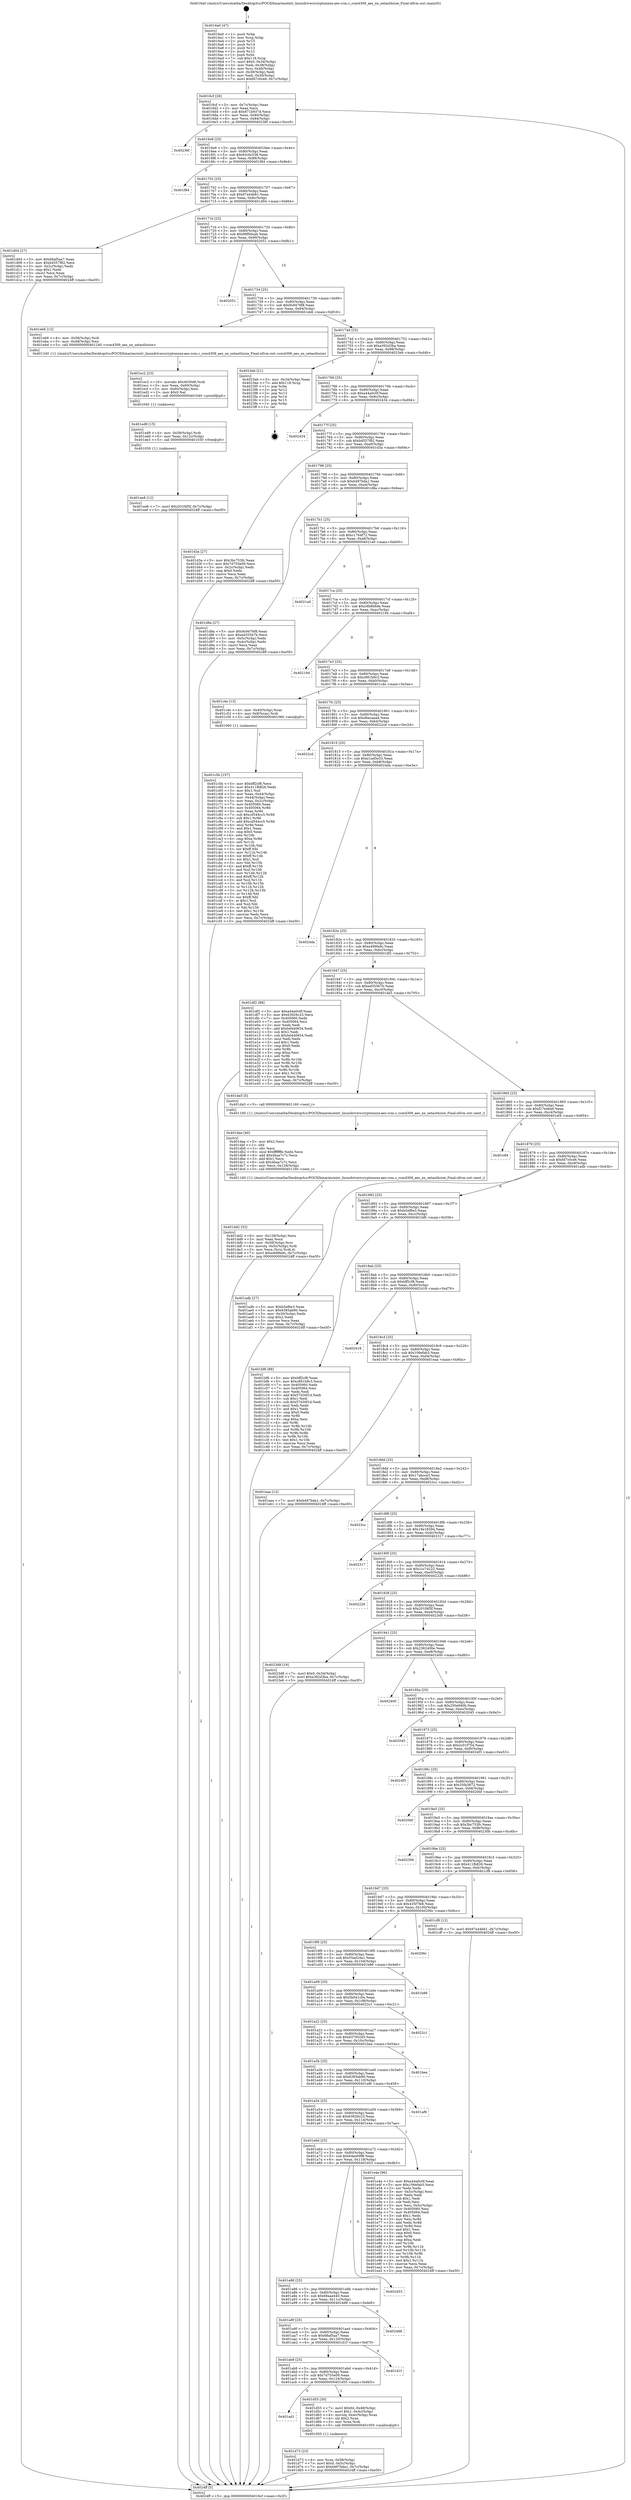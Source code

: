 digraph "0x4016a0" {
  label = "0x4016a0 (/mnt/c/Users/mathe/Desktop/tcc/POCII/binaries/extr_linuxdriverscryptonxnx-aes-ccm.c_ccm4309_aes_nx_setauthsize_Final-ollvm.out::main(0))"
  labelloc = "t"
  node[shape=record]

  Entry [label="",width=0.3,height=0.3,shape=circle,fillcolor=black,style=filled]
  "0x4016cf" [label="{
     0x4016cf [26]\l
     | [instrs]\l
     &nbsp;&nbsp;0x4016cf \<+3\>: mov -0x7c(%rbp),%eax\l
     &nbsp;&nbsp;0x4016d2 \<+2\>: mov %eax,%ecx\l
     &nbsp;&nbsp;0x4016d4 \<+6\>: sub $0x871b937d,%ecx\l
     &nbsp;&nbsp;0x4016da \<+3\>: mov %eax,-0x80(%rbp)\l
     &nbsp;&nbsp;0x4016dd \<+6\>: mov %ecx,-0x84(%rbp)\l
     &nbsp;&nbsp;0x4016e3 \<+6\>: je 000000000040236f \<main+0xccf\>\l
  }"]
  "0x40236f" [label="{
     0x40236f\l
  }", style=dashed]
  "0x4016e9" [label="{
     0x4016e9 [25]\l
     | [instrs]\l
     &nbsp;&nbsp;0x4016e9 \<+5\>: jmp 00000000004016ee \<main+0x4e\>\l
     &nbsp;&nbsp;0x4016ee \<+3\>: mov -0x80(%rbp),%eax\l
     &nbsp;&nbsp;0x4016f1 \<+5\>: sub $0x93c0c538,%eax\l
     &nbsp;&nbsp;0x4016f6 \<+6\>: mov %eax,-0x88(%rbp)\l
     &nbsp;&nbsp;0x4016fc \<+6\>: je 0000000000401f84 \<main+0x8e4\>\l
  }"]
  Exit [label="",width=0.3,height=0.3,shape=circle,fillcolor=black,style=filled,peripheries=2]
  "0x401f84" [label="{
     0x401f84\l
  }", style=dashed]
  "0x401702" [label="{
     0x401702 [25]\l
     | [instrs]\l
     &nbsp;&nbsp;0x401702 \<+5\>: jmp 0000000000401707 \<main+0x67\>\l
     &nbsp;&nbsp;0x401707 \<+3\>: mov -0x80(%rbp),%eax\l
     &nbsp;&nbsp;0x40170a \<+5\>: sub $0x97a44b61,%eax\l
     &nbsp;&nbsp;0x40170f \<+6\>: mov %eax,-0x8c(%rbp)\l
     &nbsp;&nbsp;0x401715 \<+6\>: je 0000000000401d04 \<main+0x664\>\l
  }"]
  "0x401ee8" [label="{
     0x401ee8 [12]\l
     | [instrs]\l
     &nbsp;&nbsp;0x401ee8 \<+7\>: movl $0x201f4f5f,-0x7c(%rbp)\l
     &nbsp;&nbsp;0x401eef \<+5\>: jmp 00000000004024ff \<main+0xe5f\>\l
  }"]
  "0x401d04" [label="{
     0x401d04 [27]\l
     | [instrs]\l
     &nbsp;&nbsp;0x401d04 \<+5\>: mov $0x68af5aa7,%eax\l
     &nbsp;&nbsp;0x401d09 \<+5\>: mov $0xb4557f82,%ecx\l
     &nbsp;&nbsp;0x401d0e \<+3\>: mov -0x2c(%rbp),%edx\l
     &nbsp;&nbsp;0x401d11 \<+3\>: cmp $0x1,%edx\l
     &nbsp;&nbsp;0x401d14 \<+3\>: cmovl %ecx,%eax\l
     &nbsp;&nbsp;0x401d17 \<+3\>: mov %eax,-0x7c(%rbp)\l
     &nbsp;&nbsp;0x401d1a \<+5\>: jmp 00000000004024ff \<main+0xe5f\>\l
  }"]
  "0x40171b" [label="{
     0x40171b [25]\l
     | [instrs]\l
     &nbsp;&nbsp;0x40171b \<+5\>: jmp 0000000000401720 \<main+0x80\>\l
     &nbsp;&nbsp;0x401720 \<+3\>: mov -0x80(%rbp),%eax\l
     &nbsp;&nbsp;0x401723 \<+5\>: sub $0x98f0dcab,%eax\l
     &nbsp;&nbsp;0x401728 \<+6\>: mov %eax,-0x90(%rbp)\l
     &nbsp;&nbsp;0x40172e \<+6\>: je 0000000000402051 \<main+0x9b1\>\l
  }"]
  "0x401ed9" [label="{
     0x401ed9 [15]\l
     | [instrs]\l
     &nbsp;&nbsp;0x401ed9 \<+4\>: mov -0x58(%rbp),%rdi\l
     &nbsp;&nbsp;0x401edd \<+6\>: mov %eax,-0x12c(%rbp)\l
     &nbsp;&nbsp;0x401ee3 \<+5\>: call 0000000000401030 \<free@plt\>\l
     | [calls]\l
     &nbsp;&nbsp;0x401030 \{1\} (unknown)\l
  }"]
  "0x402051" [label="{
     0x402051\l
  }", style=dashed]
  "0x401734" [label="{
     0x401734 [25]\l
     | [instrs]\l
     &nbsp;&nbsp;0x401734 \<+5\>: jmp 0000000000401739 \<main+0x99\>\l
     &nbsp;&nbsp;0x401739 \<+3\>: mov -0x80(%rbp),%eax\l
     &nbsp;&nbsp;0x40173c \<+5\>: sub $0x9c9476f8,%eax\l
     &nbsp;&nbsp;0x401741 \<+6\>: mov %eax,-0x94(%rbp)\l
     &nbsp;&nbsp;0x401747 \<+6\>: je 0000000000401eb6 \<main+0x816\>\l
  }"]
  "0x401ec2" [label="{
     0x401ec2 [23]\l
     | [instrs]\l
     &nbsp;&nbsp;0x401ec2 \<+10\>: movabs $0x4030d6,%rdi\l
     &nbsp;&nbsp;0x401ecc \<+3\>: mov %eax,-0x60(%rbp)\l
     &nbsp;&nbsp;0x401ecf \<+3\>: mov -0x60(%rbp),%esi\l
     &nbsp;&nbsp;0x401ed2 \<+2\>: mov $0x0,%al\l
     &nbsp;&nbsp;0x401ed4 \<+5\>: call 0000000000401040 \<printf@plt\>\l
     | [calls]\l
     &nbsp;&nbsp;0x401040 \{1\} (unknown)\l
  }"]
  "0x401eb6" [label="{
     0x401eb6 [12]\l
     | [instrs]\l
     &nbsp;&nbsp;0x401eb6 \<+4\>: mov -0x58(%rbp),%rdi\l
     &nbsp;&nbsp;0x401eba \<+3\>: mov -0x48(%rbp),%esi\l
     &nbsp;&nbsp;0x401ebd \<+5\>: call 0000000000401240 \<ccm4309_aes_nx_setauthsize\>\l
     | [calls]\l
     &nbsp;&nbsp;0x401240 \{1\} (/mnt/c/Users/mathe/Desktop/tcc/POCII/binaries/extr_linuxdriverscryptonxnx-aes-ccm.c_ccm4309_aes_nx_setauthsize_Final-ollvm.out::ccm4309_aes_nx_setauthsize)\l
  }"]
  "0x40174d" [label="{
     0x40174d [25]\l
     | [instrs]\l
     &nbsp;&nbsp;0x40174d \<+5\>: jmp 0000000000401752 \<main+0xb2\>\l
     &nbsp;&nbsp;0x401752 \<+3\>: mov -0x80(%rbp),%eax\l
     &nbsp;&nbsp;0x401755 \<+5\>: sub $0xa392d3ba,%eax\l
     &nbsp;&nbsp;0x40175a \<+6\>: mov %eax,-0x98(%rbp)\l
     &nbsp;&nbsp;0x401760 \<+6\>: je 00000000004023eb \<main+0xd4b\>\l
  }"]
  "0x401dd2" [label="{
     0x401dd2 [32]\l
     | [instrs]\l
     &nbsp;&nbsp;0x401dd2 \<+6\>: mov -0x128(%rbp),%ecx\l
     &nbsp;&nbsp;0x401dd8 \<+3\>: imul %eax,%ecx\l
     &nbsp;&nbsp;0x401ddb \<+4\>: mov -0x58(%rbp),%rsi\l
     &nbsp;&nbsp;0x401ddf \<+4\>: movslq -0x5c(%rbp),%rdi\l
     &nbsp;&nbsp;0x401de3 \<+3\>: mov %ecx,(%rsi,%rdi,4)\l
     &nbsp;&nbsp;0x401de6 \<+7\>: movl $0xe499fa9c,-0x7c(%rbp)\l
     &nbsp;&nbsp;0x401ded \<+5\>: jmp 00000000004024ff \<main+0xe5f\>\l
  }"]
  "0x4023eb" [label="{
     0x4023eb [21]\l
     | [instrs]\l
     &nbsp;&nbsp;0x4023eb \<+3\>: mov -0x34(%rbp),%eax\l
     &nbsp;&nbsp;0x4023ee \<+7\>: add $0x118,%rsp\l
     &nbsp;&nbsp;0x4023f5 \<+1\>: pop %rbx\l
     &nbsp;&nbsp;0x4023f6 \<+2\>: pop %r12\l
     &nbsp;&nbsp;0x4023f8 \<+2\>: pop %r13\l
     &nbsp;&nbsp;0x4023fa \<+2\>: pop %r14\l
     &nbsp;&nbsp;0x4023fc \<+2\>: pop %r15\l
     &nbsp;&nbsp;0x4023fe \<+1\>: pop %rbp\l
     &nbsp;&nbsp;0x4023ff \<+1\>: ret\l
  }"]
  "0x401766" [label="{
     0x401766 [25]\l
     | [instrs]\l
     &nbsp;&nbsp;0x401766 \<+5\>: jmp 000000000040176b \<main+0xcb\>\l
     &nbsp;&nbsp;0x40176b \<+3\>: mov -0x80(%rbp),%eax\l
     &nbsp;&nbsp;0x40176e \<+5\>: sub $0xa44a0c0f,%eax\l
     &nbsp;&nbsp;0x401773 \<+6\>: mov %eax,-0x9c(%rbp)\l
     &nbsp;&nbsp;0x401779 \<+6\>: je 0000000000402434 \<main+0xd94\>\l
  }"]
  "0x401daa" [label="{
     0x401daa [40]\l
     | [instrs]\l
     &nbsp;&nbsp;0x401daa \<+5\>: mov $0x2,%ecx\l
     &nbsp;&nbsp;0x401daf \<+1\>: cltd\l
     &nbsp;&nbsp;0x401db0 \<+2\>: idiv %ecx\l
     &nbsp;&nbsp;0x401db2 \<+6\>: imul $0xfffffffe,%edx,%ecx\l
     &nbsp;&nbsp;0x401db8 \<+6\>: add $0x4baa7c7c,%ecx\l
     &nbsp;&nbsp;0x401dbe \<+3\>: add $0x1,%ecx\l
     &nbsp;&nbsp;0x401dc1 \<+6\>: sub $0x4baa7c7c,%ecx\l
     &nbsp;&nbsp;0x401dc7 \<+6\>: mov %ecx,-0x128(%rbp)\l
     &nbsp;&nbsp;0x401dcd \<+5\>: call 0000000000401160 \<next_i\>\l
     | [calls]\l
     &nbsp;&nbsp;0x401160 \{1\} (/mnt/c/Users/mathe/Desktop/tcc/POCII/binaries/extr_linuxdriverscryptonxnx-aes-ccm.c_ccm4309_aes_nx_setauthsize_Final-ollvm.out::next_i)\l
  }"]
  "0x402434" [label="{
     0x402434\l
  }", style=dashed]
  "0x40177f" [label="{
     0x40177f [25]\l
     | [instrs]\l
     &nbsp;&nbsp;0x40177f \<+5\>: jmp 0000000000401784 \<main+0xe4\>\l
     &nbsp;&nbsp;0x401784 \<+3\>: mov -0x80(%rbp),%eax\l
     &nbsp;&nbsp;0x401787 \<+5\>: sub $0xb4557f82,%eax\l
     &nbsp;&nbsp;0x40178c \<+6\>: mov %eax,-0xa0(%rbp)\l
     &nbsp;&nbsp;0x401792 \<+6\>: je 0000000000401d3a \<main+0x69a\>\l
  }"]
  "0x401d73" [label="{
     0x401d73 [23]\l
     | [instrs]\l
     &nbsp;&nbsp;0x401d73 \<+4\>: mov %rax,-0x58(%rbp)\l
     &nbsp;&nbsp;0x401d77 \<+7\>: movl $0x0,-0x5c(%rbp)\l
     &nbsp;&nbsp;0x401d7e \<+7\>: movl $0xb497bda1,-0x7c(%rbp)\l
     &nbsp;&nbsp;0x401d85 \<+5\>: jmp 00000000004024ff \<main+0xe5f\>\l
  }"]
  "0x401d3a" [label="{
     0x401d3a [27]\l
     | [instrs]\l
     &nbsp;&nbsp;0x401d3a \<+5\>: mov $0x3bc753fc,%eax\l
     &nbsp;&nbsp;0x401d3f \<+5\>: mov $0x7d755e09,%ecx\l
     &nbsp;&nbsp;0x401d44 \<+3\>: mov -0x2c(%rbp),%edx\l
     &nbsp;&nbsp;0x401d47 \<+3\>: cmp $0x0,%edx\l
     &nbsp;&nbsp;0x401d4a \<+3\>: cmove %ecx,%eax\l
     &nbsp;&nbsp;0x401d4d \<+3\>: mov %eax,-0x7c(%rbp)\l
     &nbsp;&nbsp;0x401d50 \<+5\>: jmp 00000000004024ff \<main+0xe5f\>\l
  }"]
  "0x401798" [label="{
     0x401798 [25]\l
     | [instrs]\l
     &nbsp;&nbsp;0x401798 \<+5\>: jmp 000000000040179d \<main+0xfd\>\l
     &nbsp;&nbsp;0x40179d \<+3\>: mov -0x80(%rbp),%eax\l
     &nbsp;&nbsp;0x4017a0 \<+5\>: sub $0xb497bda1,%eax\l
     &nbsp;&nbsp;0x4017a5 \<+6\>: mov %eax,-0xa4(%rbp)\l
     &nbsp;&nbsp;0x4017ab \<+6\>: je 0000000000401d8a \<main+0x6ea\>\l
  }"]
  "0x401ad1" [label="{
     0x401ad1\l
  }", style=dashed]
  "0x401d8a" [label="{
     0x401d8a [27]\l
     | [instrs]\l
     &nbsp;&nbsp;0x401d8a \<+5\>: mov $0x9c9476f8,%eax\l
     &nbsp;&nbsp;0x401d8f \<+5\>: mov $0xed355b7b,%ecx\l
     &nbsp;&nbsp;0x401d94 \<+3\>: mov -0x5c(%rbp),%edx\l
     &nbsp;&nbsp;0x401d97 \<+3\>: cmp -0x4c(%rbp),%edx\l
     &nbsp;&nbsp;0x401d9a \<+3\>: cmovl %ecx,%eax\l
     &nbsp;&nbsp;0x401d9d \<+3\>: mov %eax,-0x7c(%rbp)\l
     &nbsp;&nbsp;0x401da0 \<+5\>: jmp 00000000004024ff \<main+0xe5f\>\l
  }"]
  "0x4017b1" [label="{
     0x4017b1 [25]\l
     | [instrs]\l
     &nbsp;&nbsp;0x4017b1 \<+5\>: jmp 00000000004017b6 \<main+0x116\>\l
     &nbsp;&nbsp;0x4017b6 \<+3\>: mov -0x80(%rbp),%eax\l
     &nbsp;&nbsp;0x4017b9 \<+5\>: sub $0xc1764f72,%eax\l
     &nbsp;&nbsp;0x4017be \<+6\>: mov %eax,-0xa8(%rbp)\l
     &nbsp;&nbsp;0x4017c4 \<+6\>: je 00000000004021a0 \<main+0xb00\>\l
  }"]
  "0x401d55" [label="{
     0x401d55 [30]\l
     | [instrs]\l
     &nbsp;&nbsp;0x401d55 \<+7\>: movl $0x64,-0x48(%rbp)\l
     &nbsp;&nbsp;0x401d5c \<+7\>: movl $0x1,-0x4c(%rbp)\l
     &nbsp;&nbsp;0x401d63 \<+4\>: movslq -0x4c(%rbp),%rax\l
     &nbsp;&nbsp;0x401d67 \<+4\>: shl $0x2,%rax\l
     &nbsp;&nbsp;0x401d6b \<+3\>: mov %rax,%rdi\l
     &nbsp;&nbsp;0x401d6e \<+5\>: call 0000000000401050 \<malloc@plt\>\l
     | [calls]\l
     &nbsp;&nbsp;0x401050 \{1\} (unknown)\l
  }"]
  "0x4021a0" [label="{
     0x4021a0\l
  }", style=dashed]
  "0x4017ca" [label="{
     0x4017ca [25]\l
     | [instrs]\l
     &nbsp;&nbsp;0x4017ca \<+5\>: jmp 00000000004017cf \<main+0x12f\>\l
     &nbsp;&nbsp;0x4017cf \<+3\>: mov -0x80(%rbp),%eax\l
     &nbsp;&nbsp;0x4017d2 \<+5\>: sub $0xc6b8b6de,%eax\l
     &nbsp;&nbsp;0x4017d7 \<+6\>: mov %eax,-0xac(%rbp)\l
     &nbsp;&nbsp;0x4017dd \<+6\>: je 0000000000402194 \<main+0xaf4\>\l
  }"]
  "0x401ab8" [label="{
     0x401ab8 [25]\l
     | [instrs]\l
     &nbsp;&nbsp;0x401ab8 \<+5\>: jmp 0000000000401abd \<main+0x41d\>\l
     &nbsp;&nbsp;0x401abd \<+3\>: mov -0x80(%rbp),%eax\l
     &nbsp;&nbsp;0x401ac0 \<+5\>: sub $0x7d755e09,%eax\l
     &nbsp;&nbsp;0x401ac5 \<+6\>: mov %eax,-0x124(%rbp)\l
     &nbsp;&nbsp;0x401acb \<+6\>: je 0000000000401d55 \<main+0x6b5\>\l
  }"]
  "0x402194" [label="{
     0x402194\l
  }", style=dashed]
  "0x4017e3" [label="{
     0x4017e3 [25]\l
     | [instrs]\l
     &nbsp;&nbsp;0x4017e3 \<+5\>: jmp 00000000004017e8 \<main+0x148\>\l
     &nbsp;&nbsp;0x4017e8 \<+3\>: mov -0x80(%rbp),%eax\l
     &nbsp;&nbsp;0x4017eb \<+5\>: sub $0xc891b9c3,%eax\l
     &nbsp;&nbsp;0x4017f0 \<+6\>: mov %eax,-0xb0(%rbp)\l
     &nbsp;&nbsp;0x4017f6 \<+6\>: je 0000000000401c4e \<main+0x5ae\>\l
  }"]
  "0x401d1f" [label="{
     0x401d1f\l
  }", style=dashed]
  "0x401c4e" [label="{
     0x401c4e [13]\l
     | [instrs]\l
     &nbsp;&nbsp;0x401c4e \<+4\>: mov -0x40(%rbp),%rax\l
     &nbsp;&nbsp;0x401c52 \<+4\>: mov 0x8(%rax),%rdi\l
     &nbsp;&nbsp;0x401c56 \<+5\>: call 0000000000401060 \<atoi@plt\>\l
     | [calls]\l
     &nbsp;&nbsp;0x401060 \{1\} (unknown)\l
  }"]
  "0x4017fc" [label="{
     0x4017fc [25]\l
     | [instrs]\l
     &nbsp;&nbsp;0x4017fc \<+5\>: jmp 0000000000401801 \<main+0x161\>\l
     &nbsp;&nbsp;0x401801 \<+3\>: mov -0x80(%rbp),%eax\l
     &nbsp;&nbsp;0x401804 \<+5\>: sub $0xdbecaaad,%eax\l
     &nbsp;&nbsp;0x401809 \<+6\>: mov %eax,-0xb4(%rbp)\l
     &nbsp;&nbsp;0x40180f \<+6\>: je 00000000004022cd \<main+0xc2d\>\l
  }"]
  "0x401a9f" [label="{
     0x401a9f [25]\l
     | [instrs]\l
     &nbsp;&nbsp;0x401a9f \<+5\>: jmp 0000000000401aa4 \<main+0x404\>\l
     &nbsp;&nbsp;0x401aa4 \<+3\>: mov -0x80(%rbp),%eax\l
     &nbsp;&nbsp;0x401aa7 \<+5\>: sub $0x68af5aa7,%eax\l
     &nbsp;&nbsp;0x401aac \<+6\>: mov %eax,-0x120(%rbp)\l
     &nbsp;&nbsp;0x401ab2 \<+6\>: je 0000000000401d1f \<main+0x67f\>\l
  }"]
  "0x4022cd" [label="{
     0x4022cd\l
  }", style=dashed]
  "0x401815" [label="{
     0x401815 [25]\l
     | [instrs]\l
     &nbsp;&nbsp;0x401815 \<+5\>: jmp 000000000040181a \<main+0x17a\>\l
     &nbsp;&nbsp;0x40181a \<+3\>: mov -0x80(%rbp),%eax\l
     &nbsp;&nbsp;0x40181d \<+5\>: sub $0xe1ad5e33,%eax\l
     &nbsp;&nbsp;0x401822 \<+6\>: mov %eax,-0xb8(%rbp)\l
     &nbsp;&nbsp;0x401828 \<+6\>: je 00000000004024da \<main+0xe3a\>\l
  }"]
  "0x402488" [label="{
     0x402488\l
  }", style=dashed]
  "0x4024da" [label="{
     0x4024da\l
  }", style=dashed]
  "0x40182e" [label="{
     0x40182e [25]\l
     | [instrs]\l
     &nbsp;&nbsp;0x40182e \<+5\>: jmp 0000000000401833 \<main+0x193\>\l
     &nbsp;&nbsp;0x401833 \<+3\>: mov -0x80(%rbp),%eax\l
     &nbsp;&nbsp;0x401836 \<+5\>: sub $0xe499fa9c,%eax\l
     &nbsp;&nbsp;0x40183b \<+6\>: mov %eax,-0xbc(%rbp)\l
     &nbsp;&nbsp;0x401841 \<+6\>: je 0000000000401df2 \<main+0x752\>\l
  }"]
  "0x401a86" [label="{
     0x401a86 [25]\l
     | [instrs]\l
     &nbsp;&nbsp;0x401a86 \<+5\>: jmp 0000000000401a8b \<main+0x3eb\>\l
     &nbsp;&nbsp;0x401a8b \<+3\>: mov -0x80(%rbp),%eax\l
     &nbsp;&nbsp;0x401a8e \<+5\>: sub $0x68aae440,%eax\l
     &nbsp;&nbsp;0x401a93 \<+6\>: mov %eax,-0x11c(%rbp)\l
     &nbsp;&nbsp;0x401a99 \<+6\>: je 0000000000402488 \<main+0xde8\>\l
  }"]
  "0x401df2" [label="{
     0x401df2 [88]\l
     | [instrs]\l
     &nbsp;&nbsp;0x401df2 \<+5\>: mov $0xa44a0c0f,%eax\l
     &nbsp;&nbsp;0x401df7 \<+5\>: mov $0x63926c23,%ecx\l
     &nbsp;&nbsp;0x401dfc \<+7\>: mov 0x405060,%edx\l
     &nbsp;&nbsp;0x401e03 \<+7\>: mov 0x405064,%esi\l
     &nbsp;&nbsp;0x401e0a \<+2\>: mov %edx,%edi\l
     &nbsp;&nbsp;0x401e0c \<+6\>: add $0xbd440654,%edi\l
     &nbsp;&nbsp;0x401e12 \<+3\>: sub $0x1,%edi\l
     &nbsp;&nbsp;0x401e15 \<+6\>: sub $0xbd440654,%edi\l
     &nbsp;&nbsp;0x401e1b \<+3\>: imul %edi,%edx\l
     &nbsp;&nbsp;0x401e1e \<+3\>: and $0x1,%edx\l
     &nbsp;&nbsp;0x401e21 \<+3\>: cmp $0x0,%edx\l
     &nbsp;&nbsp;0x401e24 \<+4\>: sete %r8b\l
     &nbsp;&nbsp;0x401e28 \<+3\>: cmp $0xa,%esi\l
     &nbsp;&nbsp;0x401e2b \<+4\>: setl %r9b\l
     &nbsp;&nbsp;0x401e2f \<+3\>: mov %r8b,%r10b\l
     &nbsp;&nbsp;0x401e32 \<+3\>: and %r9b,%r10b\l
     &nbsp;&nbsp;0x401e35 \<+3\>: xor %r9b,%r8b\l
     &nbsp;&nbsp;0x401e38 \<+3\>: or %r8b,%r10b\l
     &nbsp;&nbsp;0x401e3b \<+4\>: test $0x1,%r10b\l
     &nbsp;&nbsp;0x401e3f \<+3\>: cmovne %ecx,%eax\l
     &nbsp;&nbsp;0x401e42 \<+3\>: mov %eax,-0x7c(%rbp)\l
     &nbsp;&nbsp;0x401e45 \<+5\>: jmp 00000000004024ff \<main+0xe5f\>\l
  }"]
  "0x401847" [label="{
     0x401847 [25]\l
     | [instrs]\l
     &nbsp;&nbsp;0x401847 \<+5\>: jmp 000000000040184c \<main+0x1ac\>\l
     &nbsp;&nbsp;0x40184c \<+3\>: mov -0x80(%rbp),%eax\l
     &nbsp;&nbsp;0x40184f \<+5\>: sub $0xed355b7b,%eax\l
     &nbsp;&nbsp;0x401854 \<+6\>: mov %eax,-0xc0(%rbp)\l
     &nbsp;&nbsp;0x40185a \<+6\>: je 0000000000401da5 \<main+0x705\>\l
  }"]
  "0x402453" [label="{
     0x402453\l
  }", style=dashed]
  "0x401da5" [label="{
     0x401da5 [5]\l
     | [instrs]\l
     &nbsp;&nbsp;0x401da5 \<+5\>: call 0000000000401160 \<next_i\>\l
     | [calls]\l
     &nbsp;&nbsp;0x401160 \{1\} (/mnt/c/Users/mathe/Desktop/tcc/POCII/binaries/extr_linuxdriverscryptonxnx-aes-ccm.c_ccm4309_aes_nx_setauthsize_Final-ollvm.out::next_i)\l
  }"]
  "0x401860" [label="{
     0x401860 [25]\l
     | [instrs]\l
     &nbsp;&nbsp;0x401860 \<+5\>: jmp 0000000000401865 \<main+0x1c5\>\l
     &nbsp;&nbsp;0x401865 \<+3\>: mov -0x80(%rbp),%eax\l
     &nbsp;&nbsp;0x401868 \<+5\>: sub $0xf27e46a9,%eax\l
     &nbsp;&nbsp;0x40186d \<+6\>: mov %eax,-0xc4(%rbp)\l
     &nbsp;&nbsp;0x401873 \<+6\>: je 0000000000401ef4 \<main+0x854\>\l
  }"]
  "0x401a6d" [label="{
     0x401a6d [25]\l
     | [instrs]\l
     &nbsp;&nbsp;0x401a6d \<+5\>: jmp 0000000000401a72 \<main+0x3d2\>\l
     &nbsp;&nbsp;0x401a72 \<+3\>: mov -0x80(%rbp),%eax\l
     &nbsp;&nbsp;0x401a75 \<+5\>: sub $0x64ee09f8,%eax\l
     &nbsp;&nbsp;0x401a7a \<+6\>: mov %eax,-0x118(%rbp)\l
     &nbsp;&nbsp;0x401a80 \<+6\>: je 0000000000402453 \<main+0xdb3\>\l
  }"]
  "0x401ef4" [label="{
     0x401ef4\l
  }", style=dashed]
  "0x401879" [label="{
     0x401879 [25]\l
     | [instrs]\l
     &nbsp;&nbsp;0x401879 \<+5\>: jmp 000000000040187e \<main+0x1de\>\l
     &nbsp;&nbsp;0x40187e \<+3\>: mov -0x80(%rbp),%eax\l
     &nbsp;&nbsp;0x401881 \<+5\>: sub $0xfd7c0ce6,%eax\l
     &nbsp;&nbsp;0x401886 \<+6\>: mov %eax,-0xc8(%rbp)\l
     &nbsp;&nbsp;0x40188c \<+6\>: je 0000000000401adb \<main+0x43b\>\l
  }"]
  "0x401e4a" [label="{
     0x401e4a [96]\l
     | [instrs]\l
     &nbsp;&nbsp;0x401e4a \<+5\>: mov $0xa44a0c0f,%eax\l
     &nbsp;&nbsp;0x401e4f \<+5\>: mov $0x106efab3,%ecx\l
     &nbsp;&nbsp;0x401e54 \<+2\>: xor %edx,%edx\l
     &nbsp;&nbsp;0x401e56 \<+3\>: mov -0x5c(%rbp),%esi\l
     &nbsp;&nbsp;0x401e59 \<+2\>: mov %edx,%edi\l
     &nbsp;&nbsp;0x401e5b \<+3\>: sub $0x1,%edi\l
     &nbsp;&nbsp;0x401e5e \<+2\>: sub %edi,%esi\l
     &nbsp;&nbsp;0x401e60 \<+3\>: mov %esi,-0x5c(%rbp)\l
     &nbsp;&nbsp;0x401e63 \<+7\>: mov 0x405060,%esi\l
     &nbsp;&nbsp;0x401e6a \<+7\>: mov 0x405064,%edi\l
     &nbsp;&nbsp;0x401e71 \<+3\>: sub $0x1,%edx\l
     &nbsp;&nbsp;0x401e74 \<+3\>: mov %esi,%r8d\l
     &nbsp;&nbsp;0x401e77 \<+3\>: add %edx,%r8d\l
     &nbsp;&nbsp;0x401e7a \<+4\>: imul %r8d,%esi\l
     &nbsp;&nbsp;0x401e7e \<+3\>: and $0x1,%esi\l
     &nbsp;&nbsp;0x401e81 \<+3\>: cmp $0x0,%esi\l
     &nbsp;&nbsp;0x401e84 \<+4\>: sete %r9b\l
     &nbsp;&nbsp;0x401e88 \<+3\>: cmp $0xa,%edi\l
     &nbsp;&nbsp;0x401e8b \<+4\>: setl %r10b\l
     &nbsp;&nbsp;0x401e8f \<+3\>: mov %r9b,%r11b\l
     &nbsp;&nbsp;0x401e92 \<+3\>: and %r10b,%r11b\l
     &nbsp;&nbsp;0x401e95 \<+3\>: xor %r10b,%r9b\l
     &nbsp;&nbsp;0x401e98 \<+3\>: or %r9b,%r11b\l
     &nbsp;&nbsp;0x401e9b \<+4\>: test $0x1,%r11b\l
     &nbsp;&nbsp;0x401e9f \<+3\>: cmovne %ecx,%eax\l
     &nbsp;&nbsp;0x401ea2 \<+3\>: mov %eax,-0x7c(%rbp)\l
     &nbsp;&nbsp;0x401ea5 \<+5\>: jmp 00000000004024ff \<main+0xe5f\>\l
  }"]
  "0x401adb" [label="{
     0x401adb [27]\l
     | [instrs]\l
     &nbsp;&nbsp;0x401adb \<+5\>: mov $0xb5ef6e3,%eax\l
     &nbsp;&nbsp;0x401ae0 \<+5\>: mov $0x6385ab90,%ecx\l
     &nbsp;&nbsp;0x401ae5 \<+3\>: mov -0x30(%rbp),%edx\l
     &nbsp;&nbsp;0x401ae8 \<+3\>: cmp $0x2,%edx\l
     &nbsp;&nbsp;0x401aeb \<+3\>: cmovne %ecx,%eax\l
     &nbsp;&nbsp;0x401aee \<+3\>: mov %eax,-0x7c(%rbp)\l
     &nbsp;&nbsp;0x401af1 \<+5\>: jmp 00000000004024ff \<main+0xe5f\>\l
  }"]
  "0x401892" [label="{
     0x401892 [25]\l
     | [instrs]\l
     &nbsp;&nbsp;0x401892 \<+5\>: jmp 0000000000401897 \<main+0x1f7\>\l
     &nbsp;&nbsp;0x401897 \<+3\>: mov -0x80(%rbp),%eax\l
     &nbsp;&nbsp;0x40189a \<+5\>: sub $0xb5ef6e3,%eax\l
     &nbsp;&nbsp;0x40189f \<+6\>: mov %eax,-0xcc(%rbp)\l
     &nbsp;&nbsp;0x4018a5 \<+6\>: je 0000000000401bf6 \<main+0x556\>\l
  }"]
  "0x4024ff" [label="{
     0x4024ff [5]\l
     | [instrs]\l
     &nbsp;&nbsp;0x4024ff \<+5\>: jmp 00000000004016cf \<main+0x2f\>\l
  }"]
  "0x4016a0" [label="{
     0x4016a0 [47]\l
     | [instrs]\l
     &nbsp;&nbsp;0x4016a0 \<+1\>: push %rbp\l
     &nbsp;&nbsp;0x4016a1 \<+3\>: mov %rsp,%rbp\l
     &nbsp;&nbsp;0x4016a4 \<+2\>: push %r15\l
     &nbsp;&nbsp;0x4016a6 \<+2\>: push %r14\l
     &nbsp;&nbsp;0x4016a8 \<+2\>: push %r13\l
     &nbsp;&nbsp;0x4016aa \<+2\>: push %r12\l
     &nbsp;&nbsp;0x4016ac \<+1\>: push %rbx\l
     &nbsp;&nbsp;0x4016ad \<+7\>: sub $0x118,%rsp\l
     &nbsp;&nbsp;0x4016b4 \<+7\>: movl $0x0,-0x34(%rbp)\l
     &nbsp;&nbsp;0x4016bb \<+3\>: mov %edi,-0x38(%rbp)\l
     &nbsp;&nbsp;0x4016be \<+4\>: mov %rsi,-0x40(%rbp)\l
     &nbsp;&nbsp;0x4016c2 \<+3\>: mov -0x38(%rbp),%edi\l
     &nbsp;&nbsp;0x4016c5 \<+3\>: mov %edi,-0x30(%rbp)\l
     &nbsp;&nbsp;0x4016c8 \<+7\>: movl $0xfd7c0ce6,-0x7c(%rbp)\l
  }"]
  "0x401a54" [label="{
     0x401a54 [25]\l
     | [instrs]\l
     &nbsp;&nbsp;0x401a54 \<+5\>: jmp 0000000000401a59 \<main+0x3b9\>\l
     &nbsp;&nbsp;0x401a59 \<+3\>: mov -0x80(%rbp),%eax\l
     &nbsp;&nbsp;0x401a5c \<+5\>: sub $0x63926c23,%eax\l
     &nbsp;&nbsp;0x401a61 \<+6\>: mov %eax,-0x114(%rbp)\l
     &nbsp;&nbsp;0x401a67 \<+6\>: je 0000000000401e4a \<main+0x7aa\>\l
  }"]
  "0x401bf6" [label="{
     0x401bf6 [88]\l
     | [instrs]\l
     &nbsp;&nbsp;0x401bf6 \<+5\>: mov $0xbff2cf8,%eax\l
     &nbsp;&nbsp;0x401bfb \<+5\>: mov $0xc891b9c3,%ecx\l
     &nbsp;&nbsp;0x401c00 \<+7\>: mov 0x405060,%edx\l
     &nbsp;&nbsp;0x401c07 \<+7\>: mov 0x405064,%esi\l
     &nbsp;&nbsp;0x401c0e \<+2\>: mov %edx,%edi\l
     &nbsp;&nbsp;0x401c10 \<+6\>: add $0x57d30f1d,%edi\l
     &nbsp;&nbsp;0x401c16 \<+3\>: sub $0x1,%edi\l
     &nbsp;&nbsp;0x401c19 \<+6\>: sub $0x57d30f1d,%edi\l
     &nbsp;&nbsp;0x401c1f \<+3\>: imul %edi,%edx\l
     &nbsp;&nbsp;0x401c22 \<+3\>: and $0x1,%edx\l
     &nbsp;&nbsp;0x401c25 \<+3\>: cmp $0x0,%edx\l
     &nbsp;&nbsp;0x401c28 \<+4\>: sete %r8b\l
     &nbsp;&nbsp;0x401c2c \<+3\>: cmp $0xa,%esi\l
     &nbsp;&nbsp;0x401c2f \<+4\>: setl %r9b\l
     &nbsp;&nbsp;0x401c33 \<+3\>: mov %r8b,%r10b\l
     &nbsp;&nbsp;0x401c36 \<+3\>: and %r9b,%r10b\l
     &nbsp;&nbsp;0x401c39 \<+3\>: xor %r9b,%r8b\l
     &nbsp;&nbsp;0x401c3c \<+3\>: or %r8b,%r10b\l
     &nbsp;&nbsp;0x401c3f \<+4\>: test $0x1,%r10b\l
     &nbsp;&nbsp;0x401c43 \<+3\>: cmovne %ecx,%eax\l
     &nbsp;&nbsp;0x401c46 \<+3\>: mov %eax,-0x7c(%rbp)\l
     &nbsp;&nbsp;0x401c49 \<+5\>: jmp 00000000004024ff \<main+0xe5f\>\l
  }"]
  "0x4018ab" [label="{
     0x4018ab [25]\l
     | [instrs]\l
     &nbsp;&nbsp;0x4018ab \<+5\>: jmp 00000000004018b0 \<main+0x210\>\l
     &nbsp;&nbsp;0x4018b0 \<+3\>: mov -0x80(%rbp),%eax\l
     &nbsp;&nbsp;0x4018b3 \<+5\>: sub $0xbff2cf8,%eax\l
     &nbsp;&nbsp;0x4018b8 \<+6\>: mov %eax,-0xd0(%rbp)\l
     &nbsp;&nbsp;0x4018be \<+6\>: je 0000000000402418 \<main+0xd78\>\l
  }"]
  "0x401c5b" [label="{
     0x401c5b [157]\l
     | [instrs]\l
     &nbsp;&nbsp;0x401c5b \<+5\>: mov $0xbff2cf8,%ecx\l
     &nbsp;&nbsp;0x401c60 \<+5\>: mov $0x411fb826,%edx\l
     &nbsp;&nbsp;0x401c65 \<+3\>: mov $0x1,%sil\l
     &nbsp;&nbsp;0x401c68 \<+3\>: mov %eax,-0x44(%rbp)\l
     &nbsp;&nbsp;0x401c6b \<+3\>: mov -0x44(%rbp),%eax\l
     &nbsp;&nbsp;0x401c6e \<+3\>: mov %eax,-0x2c(%rbp)\l
     &nbsp;&nbsp;0x401c71 \<+7\>: mov 0x405060,%eax\l
     &nbsp;&nbsp;0x401c78 \<+8\>: mov 0x405064,%r8d\l
     &nbsp;&nbsp;0x401c80 \<+3\>: mov %eax,%r9d\l
     &nbsp;&nbsp;0x401c83 \<+7\>: sub $0xcd544cc5,%r9d\l
     &nbsp;&nbsp;0x401c8a \<+4\>: sub $0x1,%r9d\l
     &nbsp;&nbsp;0x401c8e \<+7\>: add $0xcd544cc5,%r9d\l
     &nbsp;&nbsp;0x401c95 \<+4\>: imul %r9d,%eax\l
     &nbsp;&nbsp;0x401c99 \<+3\>: and $0x1,%eax\l
     &nbsp;&nbsp;0x401c9c \<+3\>: cmp $0x0,%eax\l
     &nbsp;&nbsp;0x401c9f \<+4\>: sete %r10b\l
     &nbsp;&nbsp;0x401ca3 \<+4\>: cmp $0xa,%r8d\l
     &nbsp;&nbsp;0x401ca7 \<+4\>: setl %r11b\l
     &nbsp;&nbsp;0x401cab \<+3\>: mov %r10b,%bl\l
     &nbsp;&nbsp;0x401cae \<+3\>: xor $0xff,%bl\l
     &nbsp;&nbsp;0x401cb1 \<+3\>: mov %r11b,%r14b\l
     &nbsp;&nbsp;0x401cb4 \<+4\>: xor $0xff,%r14b\l
     &nbsp;&nbsp;0x401cb8 \<+4\>: xor $0x1,%sil\l
     &nbsp;&nbsp;0x401cbc \<+3\>: mov %bl,%r15b\l
     &nbsp;&nbsp;0x401cbf \<+4\>: and $0xff,%r15b\l
     &nbsp;&nbsp;0x401cc3 \<+3\>: and %sil,%r10b\l
     &nbsp;&nbsp;0x401cc6 \<+3\>: mov %r14b,%r12b\l
     &nbsp;&nbsp;0x401cc9 \<+4\>: and $0xff,%r12b\l
     &nbsp;&nbsp;0x401ccd \<+3\>: and %sil,%r11b\l
     &nbsp;&nbsp;0x401cd0 \<+3\>: or %r10b,%r15b\l
     &nbsp;&nbsp;0x401cd3 \<+3\>: or %r11b,%r12b\l
     &nbsp;&nbsp;0x401cd6 \<+3\>: xor %r12b,%r15b\l
     &nbsp;&nbsp;0x401cd9 \<+3\>: or %r14b,%bl\l
     &nbsp;&nbsp;0x401cdc \<+3\>: xor $0xff,%bl\l
     &nbsp;&nbsp;0x401cdf \<+4\>: or $0x1,%sil\l
     &nbsp;&nbsp;0x401ce3 \<+3\>: and %sil,%bl\l
     &nbsp;&nbsp;0x401ce6 \<+3\>: or %bl,%r15b\l
     &nbsp;&nbsp;0x401ce9 \<+4\>: test $0x1,%r15b\l
     &nbsp;&nbsp;0x401ced \<+3\>: cmovne %edx,%ecx\l
     &nbsp;&nbsp;0x401cf0 \<+3\>: mov %ecx,-0x7c(%rbp)\l
     &nbsp;&nbsp;0x401cf3 \<+5\>: jmp 00000000004024ff \<main+0xe5f\>\l
  }"]
  "0x401af6" [label="{
     0x401af6\l
  }", style=dashed]
  "0x402418" [label="{
     0x402418\l
  }", style=dashed]
  "0x4018c4" [label="{
     0x4018c4 [25]\l
     | [instrs]\l
     &nbsp;&nbsp;0x4018c4 \<+5\>: jmp 00000000004018c9 \<main+0x229\>\l
     &nbsp;&nbsp;0x4018c9 \<+3\>: mov -0x80(%rbp),%eax\l
     &nbsp;&nbsp;0x4018cc \<+5\>: sub $0x106efab3,%eax\l
     &nbsp;&nbsp;0x4018d1 \<+6\>: mov %eax,-0xd4(%rbp)\l
     &nbsp;&nbsp;0x4018d7 \<+6\>: je 0000000000401eaa \<main+0x80a\>\l
  }"]
  "0x401a3b" [label="{
     0x401a3b [25]\l
     | [instrs]\l
     &nbsp;&nbsp;0x401a3b \<+5\>: jmp 0000000000401a40 \<main+0x3a0\>\l
     &nbsp;&nbsp;0x401a40 \<+3\>: mov -0x80(%rbp),%eax\l
     &nbsp;&nbsp;0x401a43 \<+5\>: sub $0x6385ab90,%eax\l
     &nbsp;&nbsp;0x401a48 \<+6\>: mov %eax,-0x110(%rbp)\l
     &nbsp;&nbsp;0x401a4e \<+6\>: je 0000000000401af6 \<main+0x456\>\l
  }"]
  "0x401eaa" [label="{
     0x401eaa [12]\l
     | [instrs]\l
     &nbsp;&nbsp;0x401eaa \<+7\>: movl $0xb497bda1,-0x7c(%rbp)\l
     &nbsp;&nbsp;0x401eb1 \<+5\>: jmp 00000000004024ff \<main+0xe5f\>\l
  }"]
  "0x4018dd" [label="{
     0x4018dd [25]\l
     | [instrs]\l
     &nbsp;&nbsp;0x4018dd \<+5\>: jmp 00000000004018e2 \<main+0x242\>\l
     &nbsp;&nbsp;0x4018e2 \<+3\>: mov -0x80(%rbp),%eax\l
     &nbsp;&nbsp;0x4018e5 \<+5\>: sub $0x17abcca3,%eax\l
     &nbsp;&nbsp;0x4018ea \<+6\>: mov %eax,-0xd8(%rbp)\l
     &nbsp;&nbsp;0x4018f0 \<+6\>: je 00000000004023cc \<main+0xd2c\>\l
  }"]
  "0x401bea" [label="{
     0x401bea\l
  }", style=dashed]
  "0x4023cc" [label="{
     0x4023cc\l
  }", style=dashed]
  "0x4018f6" [label="{
     0x4018f6 [25]\l
     | [instrs]\l
     &nbsp;&nbsp;0x4018f6 \<+5\>: jmp 00000000004018fb \<main+0x25b\>\l
     &nbsp;&nbsp;0x4018fb \<+3\>: mov -0x80(%rbp),%eax\l
     &nbsp;&nbsp;0x4018fe \<+5\>: sub $0x18e18294,%eax\l
     &nbsp;&nbsp;0x401903 \<+6\>: mov %eax,-0xdc(%rbp)\l
     &nbsp;&nbsp;0x401909 \<+6\>: je 0000000000402317 \<main+0xc77\>\l
  }"]
  "0x401a22" [label="{
     0x401a22 [25]\l
     | [instrs]\l
     &nbsp;&nbsp;0x401a22 \<+5\>: jmp 0000000000401a27 \<main+0x387\>\l
     &nbsp;&nbsp;0x401a27 \<+3\>: mov -0x80(%rbp),%eax\l
     &nbsp;&nbsp;0x401a2a \<+5\>: sub $0x637502d5,%eax\l
     &nbsp;&nbsp;0x401a2f \<+6\>: mov %eax,-0x10c(%rbp)\l
     &nbsp;&nbsp;0x401a35 \<+6\>: je 0000000000401bea \<main+0x54a\>\l
  }"]
  "0x402317" [label="{
     0x402317\l
  }", style=dashed]
  "0x40190f" [label="{
     0x40190f [25]\l
     | [instrs]\l
     &nbsp;&nbsp;0x40190f \<+5\>: jmp 0000000000401914 \<main+0x274\>\l
     &nbsp;&nbsp;0x401914 \<+3\>: mov -0x80(%rbp),%eax\l
     &nbsp;&nbsp;0x401917 \<+5\>: sub $0x1cc74222,%eax\l
     &nbsp;&nbsp;0x40191c \<+6\>: mov %eax,-0xe0(%rbp)\l
     &nbsp;&nbsp;0x401922 \<+6\>: je 0000000000402226 \<main+0xb86\>\l
  }"]
  "0x4022c1" [label="{
     0x4022c1\l
  }", style=dashed]
  "0x402226" [label="{
     0x402226\l
  }", style=dashed]
  "0x401928" [label="{
     0x401928 [25]\l
     | [instrs]\l
     &nbsp;&nbsp;0x401928 \<+5\>: jmp 000000000040192d \<main+0x28d\>\l
     &nbsp;&nbsp;0x40192d \<+3\>: mov -0x80(%rbp),%eax\l
     &nbsp;&nbsp;0x401930 \<+5\>: sub $0x201f4f5f,%eax\l
     &nbsp;&nbsp;0x401935 \<+6\>: mov %eax,-0xe4(%rbp)\l
     &nbsp;&nbsp;0x40193b \<+6\>: je 00000000004023d8 \<main+0xd38\>\l
  }"]
  "0x401a09" [label="{
     0x401a09 [25]\l
     | [instrs]\l
     &nbsp;&nbsp;0x401a09 \<+5\>: jmp 0000000000401a0e \<main+0x36e\>\l
     &nbsp;&nbsp;0x401a0e \<+3\>: mov -0x80(%rbp),%eax\l
     &nbsp;&nbsp;0x401a11 \<+5\>: sub $0x5b041c0e,%eax\l
     &nbsp;&nbsp;0x401a16 \<+6\>: mov %eax,-0x108(%rbp)\l
     &nbsp;&nbsp;0x401a1c \<+6\>: je 00000000004022c1 \<main+0xc21\>\l
  }"]
  "0x4023d8" [label="{
     0x4023d8 [19]\l
     | [instrs]\l
     &nbsp;&nbsp;0x4023d8 \<+7\>: movl $0x0,-0x34(%rbp)\l
     &nbsp;&nbsp;0x4023df \<+7\>: movl $0xa392d3ba,-0x7c(%rbp)\l
     &nbsp;&nbsp;0x4023e6 \<+5\>: jmp 00000000004024ff \<main+0xe5f\>\l
  }"]
  "0x401941" [label="{
     0x401941 [25]\l
     | [instrs]\l
     &nbsp;&nbsp;0x401941 \<+5\>: jmp 0000000000401946 \<main+0x2a6\>\l
     &nbsp;&nbsp;0x401946 \<+3\>: mov -0x80(%rbp),%eax\l
     &nbsp;&nbsp;0x401949 \<+5\>: sub $0x2362406e,%eax\l
     &nbsp;&nbsp;0x40194e \<+6\>: mov %eax,-0xe8(%rbp)\l
     &nbsp;&nbsp;0x401954 \<+6\>: je 0000000000402400 \<main+0xd60\>\l
  }"]
  "0x401b86" [label="{
     0x401b86\l
  }", style=dashed]
  "0x402400" [label="{
     0x402400\l
  }", style=dashed]
  "0x40195a" [label="{
     0x40195a [25]\l
     | [instrs]\l
     &nbsp;&nbsp;0x40195a \<+5\>: jmp 000000000040195f \<main+0x2bf\>\l
     &nbsp;&nbsp;0x40195f \<+3\>: mov -0x80(%rbp),%eax\l
     &nbsp;&nbsp;0x401962 \<+5\>: sub $0x250e940b,%eax\l
     &nbsp;&nbsp;0x401967 \<+6\>: mov %eax,-0xec(%rbp)\l
     &nbsp;&nbsp;0x40196d \<+6\>: je 0000000000402045 \<main+0x9a5\>\l
  }"]
  "0x4019f0" [label="{
     0x4019f0 [25]\l
     | [instrs]\l
     &nbsp;&nbsp;0x4019f0 \<+5\>: jmp 00000000004019f5 \<main+0x355\>\l
     &nbsp;&nbsp;0x4019f5 \<+3\>: mov -0x80(%rbp),%eax\l
     &nbsp;&nbsp;0x4019f8 \<+5\>: sub $0x55ad24a1,%eax\l
     &nbsp;&nbsp;0x4019fd \<+6\>: mov %eax,-0x104(%rbp)\l
     &nbsp;&nbsp;0x401a03 \<+6\>: je 0000000000401b86 \<main+0x4e6\>\l
  }"]
  "0x402045" [label="{
     0x402045\l
  }", style=dashed]
  "0x401973" [label="{
     0x401973 [25]\l
     | [instrs]\l
     &nbsp;&nbsp;0x401973 \<+5\>: jmp 0000000000401978 \<main+0x2d8\>\l
     &nbsp;&nbsp;0x401978 \<+3\>: mov -0x80(%rbp),%eax\l
     &nbsp;&nbsp;0x40197b \<+5\>: sub $0x2c01f754,%eax\l
     &nbsp;&nbsp;0x401980 \<+6\>: mov %eax,-0xf0(%rbp)\l
     &nbsp;&nbsp;0x401986 \<+6\>: je 00000000004024f3 \<main+0xe53\>\l
  }"]
  "0x40206c" [label="{
     0x40206c\l
  }", style=dashed]
  "0x4024f3" [label="{
     0x4024f3\l
  }", style=dashed]
  "0x40198c" [label="{
     0x40198c [25]\l
     | [instrs]\l
     &nbsp;&nbsp;0x40198c \<+5\>: jmp 0000000000401991 \<main+0x2f1\>\l
     &nbsp;&nbsp;0x401991 \<+3\>: mov -0x80(%rbp),%eax\l
     &nbsp;&nbsp;0x401994 \<+5\>: sub $0x35fa3872,%eax\l
     &nbsp;&nbsp;0x401999 \<+6\>: mov %eax,-0xf4(%rbp)\l
     &nbsp;&nbsp;0x40199f \<+6\>: je 00000000004020bf \<main+0xa1f\>\l
  }"]
  "0x4019d7" [label="{
     0x4019d7 [25]\l
     | [instrs]\l
     &nbsp;&nbsp;0x4019d7 \<+5\>: jmp 00000000004019dc \<main+0x33c\>\l
     &nbsp;&nbsp;0x4019dc \<+3\>: mov -0x80(%rbp),%eax\l
     &nbsp;&nbsp;0x4019df \<+5\>: sub $0x435f7fe6,%eax\l
     &nbsp;&nbsp;0x4019e4 \<+6\>: mov %eax,-0x100(%rbp)\l
     &nbsp;&nbsp;0x4019ea \<+6\>: je 000000000040206c \<main+0x9cc\>\l
  }"]
  "0x4020bf" [label="{
     0x4020bf\l
  }", style=dashed]
  "0x4019a5" [label="{
     0x4019a5 [25]\l
     | [instrs]\l
     &nbsp;&nbsp;0x4019a5 \<+5\>: jmp 00000000004019aa \<main+0x30a\>\l
     &nbsp;&nbsp;0x4019aa \<+3\>: mov -0x80(%rbp),%eax\l
     &nbsp;&nbsp;0x4019ad \<+5\>: sub $0x3bc753fc,%eax\l
     &nbsp;&nbsp;0x4019b2 \<+6\>: mov %eax,-0xf8(%rbp)\l
     &nbsp;&nbsp;0x4019b8 \<+6\>: je 000000000040230b \<main+0xc6b\>\l
  }"]
  "0x401cf8" [label="{
     0x401cf8 [12]\l
     | [instrs]\l
     &nbsp;&nbsp;0x401cf8 \<+7\>: movl $0x97a44b61,-0x7c(%rbp)\l
     &nbsp;&nbsp;0x401cff \<+5\>: jmp 00000000004024ff \<main+0xe5f\>\l
  }"]
  "0x40230b" [label="{
     0x40230b\l
  }", style=dashed]
  "0x4019be" [label="{
     0x4019be [25]\l
     | [instrs]\l
     &nbsp;&nbsp;0x4019be \<+5\>: jmp 00000000004019c3 \<main+0x323\>\l
     &nbsp;&nbsp;0x4019c3 \<+3\>: mov -0x80(%rbp),%eax\l
     &nbsp;&nbsp;0x4019c6 \<+5\>: sub $0x411fb826,%eax\l
     &nbsp;&nbsp;0x4019cb \<+6\>: mov %eax,-0xfc(%rbp)\l
     &nbsp;&nbsp;0x4019d1 \<+6\>: je 0000000000401cf8 \<main+0x658\>\l
  }"]
  Entry -> "0x4016a0" [label=" 1"]
  "0x4016cf" -> "0x40236f" [label=" 0"]
  "0x4016cf" -> "0x4016e9" [label=" 16"]
  "0x4023eb" -> Exit [label=" 1"]
  "0x4016e9" -> "0x401f84" [label=" 0"]
  "0x4016e9" -> "0x401702" [label=" 16"]
  "0x4023d8" -> "0x4024ff" [label=" 1"]
  "0x401702" -> "0x401d04" [label=" 1"]
  "0x401702" -> "0x40171b" [label=" 15"]
  "0x401ee8" -> "0x4024ff" [label=" 1"]
  "0x40171b" -> "0x402051" [label=" 0"]
  "0x40171b" -> "0x401734" [label=" 15"]
  "0x401ed9" -> "0x401ee8" [label=" 1"]
  "0x401734" -> "0x401eb6" [label=" 1"]
  "0x401734" -> "0x40174d" [label=" 14"]
  "0x401ec2" -> "0x401ed9" [label=" 1"]
  "0x40174d" -> "0x4023eb" [label=" 1"]
  "0x40174d" -> "0x401766" [label=" 13"]
  "0x401eb6" -> "0x401ec2" [label=" 1"]
  "0x401766" -> "0x402434" [label=" 0"]
  "0x401766" -> "0x40177f" [label=" 13"]
  "0x401eaa" -> "0x4024ff" [label=" 1"]
  "0x40177f" -> "0x401d3a" [label=" 1"]
  "0x40177f" -> "0x401798" [label=" 12"]
  "0x401e4a" -> "0x4024ff" [label=" 1"]
  "0x401798" -> "0x401d8a" [label=" 2"]
  "0x401798" -> "0x4017b1" [label=" 10"]
  "0x401df2" -> "0x4024ff" [label=" 1"]
  "0x4017b1" -> "0x4021a0" [label=" 0"]
  "0x4017b1" -> "0x4017ca" [label=" 10"]
  "0x401dd2" -> "0x4024ff" [label=" 1"]
  "0x4017ca" -> "0x402194" [label=" 0"]
  "0x4017ca" -> "0x4017e3" [label=" 10"]
  "0x401da5" -> "0x401daa" [label=" 1"]
  "0x4017e3" -> "0x401c4e" [label=" 1"]
  "0x4017e3" -> "0x4017fc" [label=" 9"]
  "0x401d8a" -> "0x4024ff" [label=" 2"]
  "0x4017fc" -> "0x4022cd" [label=" 0"]
  "0x4017fc" -> "0x401815" [label=" 9"]
  "0x401d55" -> "0x401d73" [label=" 1"]
  "0x401815" -> "0x4024da" [label=" 0"]
  "0x401815" -> "0x40182e" [label=" 9"]
  "0x401ab8" -> "0x401ad1" [label=" 0"]
  "0x40182e" -> "0x401df2" [label=" 1"]
  "0x40182e" -> "0x401847" [label=" 8"]
  "0x401daa" -> "0x401dd2" [label=" 1"]
  "0x401847" -> "0x401da5" [label=" 1"]
  "0x401847" -> "0x401860" [label=" 7"]
  "0x401a9f" -> "0x401ab8" [label=" 1"]
  "0x401860" -> "0x401ef4" [label=" 0"]
  "0x401860" -> "0x401879" [label=" 7"]
  "0x401d73" -> "0x4024ff" [label=" 1"]
  "0x401879" -> "0x401adb" [label=" 1"]
  "0x401879" -> "0x401892" [label=" 6"]
  "0x401adb" -> "0x4024ff" [label=" 1"]
  "0x4016a0" -> "0x4016cf" [label=" 1"]
  "0x4024ff" -> "0x4016cf" [label=" 15"]
  "0x401a86" -> "0x401a9f" [label=" 1"]
  "0x401892" -> "0x401bf6" [label=" 1"]
  "0x401892" -> "0x4018ab" [label=" 5"]
  "0x401bf6" -> "0x4024ff" [label=" 1"]
  "0x401c4e" -> "0x401c5b" [label=" 1"]
  "0x401c5b" -> "0x4024ff" [label=" 1"]
  "0x401ab8" -> "0x401d55" [label=" 1"]
  "0x4018ab" -> "0x402418" [label=" 0"]
  "0x4018ab" -> "0x4018c4" [label=" 5"]
  "0x401a6d" -> "0x401a86" [label=" 1"]
  "0x4018c4" -> "0x401eaa" [label=" 1"]
  "0x4018c4" -> "0x4018dd" [label=" 4"]
  "0x401a9f" -> "0x401d1f" [label=" 0"]
  "0x4018dd" -> "0x4023cc" [label=" 0"]
  "0x4018dd" -> "0x4018f6" [label=" 4"]
  "0x401a54" -> "0x401a6d" [label=" 1"]
  "0x4018f6" -> "0x402317" [label=" 0"]
  "0x4018f6" -> "0x40190f" [label=" 4"]
  "0x401a86" -> "0x402488" [label=" 0"]
  "0x40190f" -> "0x402226" [label=" 0"]
  "0x40190f" -> "0x401928" [label=" 4"]
  "0x401a3b" -> "0x401a54" [label=" 2"]
  "0x401928" -> "0x4023d8" [label=" 1"]
  "0x401928" -> "0x401941" [label=" 3"]
  "0x401a6d" -> "0x402453" [label=" 0"]
  "0x401941" -> "0x402400" [label=" 0"]
  "0x401941" -> "0x40195a" [label=" 3"]
  "0x401a22" -> "0x401a3b" [label=" 2"]
  "0x40195a" -> "0x402045" [label=" 0"]
  "0x40195a" -> "0x401973" [label=" 3"]
  "0x401a54" -> "0x401e4a" [label=" 1"]
  "0x401973" -> "0x4024f3" [label=" 0"]
  "0x401973" -> "0x40198c" [label=" 3"]
  "0x401a09" -> "0x401a22" [label=" 2"]
  "0x40198c" -> "0x4020bf" [label=" 0"]
  "0x40198c" -> "0x4019a5" [label=" 3"]
  "0x401a3b" -> "0x401af6" [label=" 0"]
  "0x4019a5" -> "0x40230b" [label=" 0"]
  "0x4019a5" -> "0x4019be" [label=" 3"]
  "0x4019f0" -> "0x401a09" [label=" 2"]
  "0x4019be" -> "0x401cf8" [label=" 1"]
  "0x4019be" -> "0x4019d7" [label=" 2"]
  "0x401cf8" -> "0x4024ff" [label=" 1"]
  "0x401d04" -> "0x4024ff" [label=" 1"]
  "0x401d3a" -> "0x4024ff" [label=" 1"]
  "0x401a09" -> "0x4022c1" [label=" 0"]
  "0x4019d7" -> "0x40206c" [label=" 0"]
  "0x4019d7" -> "0x4019f0" [label=" 2"]
  "0x401a22" -> "0x401bea" [label=" 0"]
  "0x4019f0" -> "0x401b86" [label=" 0"]
}
